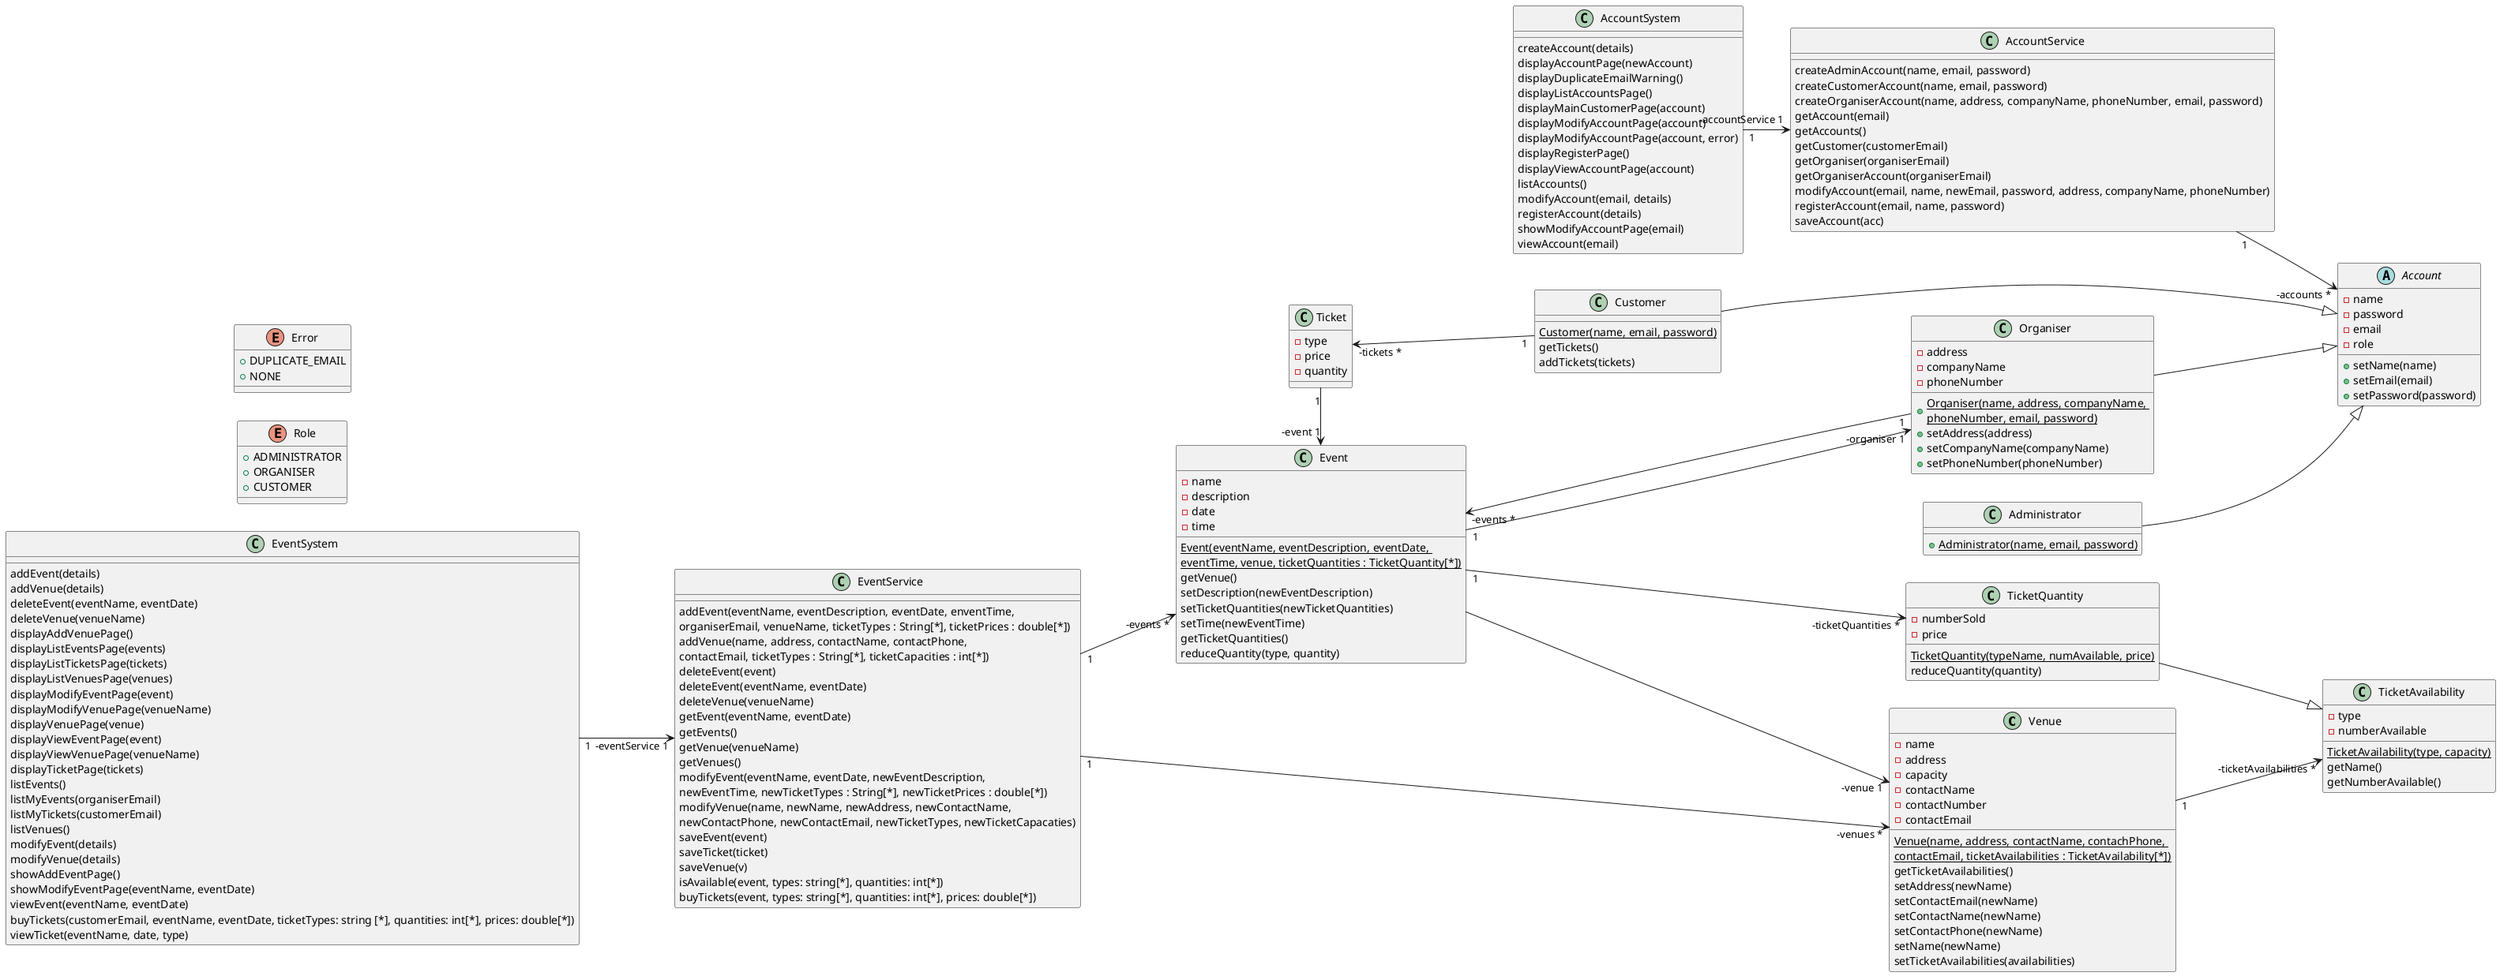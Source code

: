 @startuml class-diagram
    left to right direction

    class Venue {
        - name
        - address
        - capacity
        - contactName
        - contactNumber
        - contactEmail
		{static} Venue(name, address, contactName, contachPhone, \ncontactEmail, ticketAvailabilities : TicketAvailability[*])
		getTicketAvailabilities()
		setAddress(newName)
		setContactEmail(newName)
		setContactName(newName)
		setContactPhone(newName)
		setName(newName)
		setTicketAvailabilities(availabilities)
    }

    class TicketAvailability {
        - type
        - numberAvailable
       	{static} TicketAvailability(type, capacity)
		getName()
		getNumberAvailable()
    }

    class TicketQuantity {
        - numberSold
        - price
		{static} TicketQuantity(typeName, numAvailable, price)
        reduceQuantity(quantity)
    }

    TicketQuantity --|> TicketAvailability

    class Event {
        - name
        - description
        - date
        - time
        {static} Event(eventName, eventDescription, eventDate, \neventTime, venue, ticketQuantities : TicketQuantity[*])
		getVenue()
		setDescription(newEventDescription)
		setTicketQuantities(newTicketQuantities)
		setTime(newEventTime)
        getTicketQuantities()
        reduceQuantity(type, quantity)
    }

    class Ticket {
        - type
        - price
        - quantity
    }

    class Organiser {
        - address
        - companyName
        - phoneNumber
        {static}+Organiser(name, address, companyName, \nphoneNumber, email, password)
        +setAddress(address)
        +setCompanyName(companyName)
        +setPhoneNumber(phoneNumber)
    }

    class Administrator {
        {static}+Administrator(name, email, password)
    }

    class Customer {
        {static} Customer(name, email, password)
		getTickets()
        addTickets(tickets)
    }

    abstract class Account {
        - name
        - password
        - email
        - role
        +setName(name)
        +setEmail(email)
        +setPassword(password)
    }

    class AccountSystem {
        createAccount(details)
		displayAccountPage(newAccount)
		displayDuplicateEmailWarning()
		displayListAccountsPage()
		displayMainCustomerPage(account)
		displayModifyAccountPage(account)
		displayModifyAccountPage(account, error)
		displayRegisterPage()
		displayViewAccountPage(account)
		listAccounts()
		modifyAccount(email, details)
		registerAccount(details)
		showModifyAccountPage(email)
		viewAccount(email)
    }

    class AccountService {
		createAdminAccount(name, email, password)
		createCustomerAccount(name, email, password)
		createOrganiserAccount(name, address, companyName, phoneNumber, email, password)
		getAccount(email)
		getAccounts()
		getCustomer(customerEmail)
		getOrganiser(organiserEmail)
		getOrganiserAccount(organiserEmail)
		modifyAccount(email, name, newEmail, password, address, companyName, phoneNumber)
		registerAccount(email, name, password)
		saveAccount(acc)
    }

	class EventSystem {
		addEvent(details)
		addVenue(details)
		deleteEvent(eventName, eventDate)
		deleteVenue(venueName)
		displayAddVenuePage()
		displayListEventsPage(events)
		displayListTicketsPage(tickets)
		displayListVenuesPage(venues)
		displayModifyEventPage(event)
		displayModifyVenuePage(venueName)
		displayVenuePage(venue)
		displayViewEventPage(event)
		displayViewVenuePage(venueName)
        displayTicketPage(tickets)
		listEvents()
		listMyEvents(organiserEmail)
		listMyTickets(customerEmail)
		listVenues()
		modifyEvent(details)
		modifyVenue(details)
		showAddEventPage()
		showModifyEventPage(eventName, eventDate)
		viewEvent(eventName, eventDate)
        buyTickets(customerEmail, eventName, eventDate, ticketTypes: string [*], quantities: int[*], prices: double[*])
        viewTicket(eventName, date, type)
	}

    class EventService {
 		addEvent(eventName, eventDescription, eventDate, enventTime, \norganiserEmail, venueName, ticketTypes : String[*], ticketPrices : double[*])
		addVenue(name, address, contactName, contactPhone, \ncontactEmail, ticketTypes : String[*], ticketCapacities : int[*])
		deleteEvent(event)
		deleteEvent(eventName, eventDate)
		deleteVenue(venueName)
		getEvent(eventName, eventDate)
		getEvents()
		getVenue(venueName)
		getVenues()
		modifyEvent(eventName, eventDate, newEventDescription, \nnewEventTime, newTicketTypes : String[*], newTicketPrices : double[*])
		modifyVenue(name, newName, newAddress, newContactName, \nnewContactPhone, newContactEmail, newTicketTypes, newTicketCapacaties)
		saveEvent(event)
        saveTicket(ticket)
		saveVenue(v)
        isAvailable(event, types: string[*], quantities: int[*])
        buyTickets(event, types: string[*], quantities: int[*], prices: double[*])
    }
    
    enum Role{
        +ADMINISTRATOR
        +ORGANISER
        +CUSTOMER
    }

    enum Error {
        +DUPLICATE_EMAIL
        +NONE
    }
    AccountSystem "1" --> "-accountService 1" AccountService
    AccountService "1" --> "-accounts *" Account 
    EventSystem "1" ---> "-eventService 1" EventService
    EventService "1" ---> "-events *" Event 
    EventService "1" ---> "-venues *" Venue 

    Organiser --|> Account
    Administrator --|> Account
    Customer --|> Account
    
    Venue "1" --> "-ticketAvailabilities *" TicketAvailability
    Event "1" ---> "-ticketQuantities *" TicketQuantity
    Event ---> "-venue 1" Venue
    Event "1" ---> "-organiser 1" Organiser
    Organiser "1" ---> "-events *" Event

    Ticket "1" -> "-event 1" Event
    Ticket "-tickets *" <-- "1" Customer
@enduml

